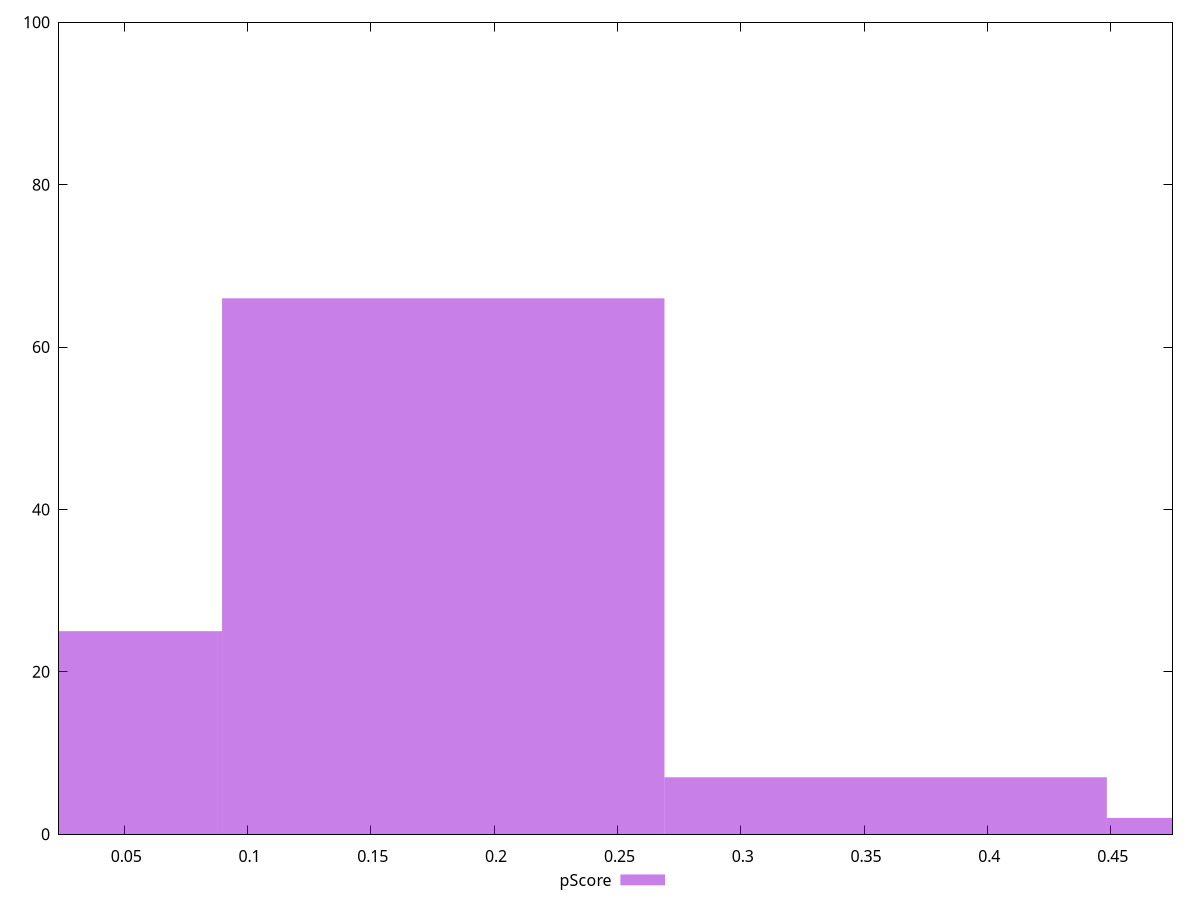 reset

$pScore <<EOF
0.17938093505539368 66
0.35876187011078736 7
0 25
0.5381428051661811 2
EOF

set key outside below
set boxwidth 0.17938093505539368
set xrange [0.02358119787169305:0.47506255096738736]
set yrange [0:100]
set trange [0:100]
set style fill transparent solid 0.5 noborder
set terminal svg size 640, 490 enhanced background rgb 'white'
set output "reports/report_00027_2021-02-24T12-40-31.850Z/first-meaningful-paint/samples/astro/pScore/histogram.svg"

plot $pScore title "pScore" with boxes

reset
